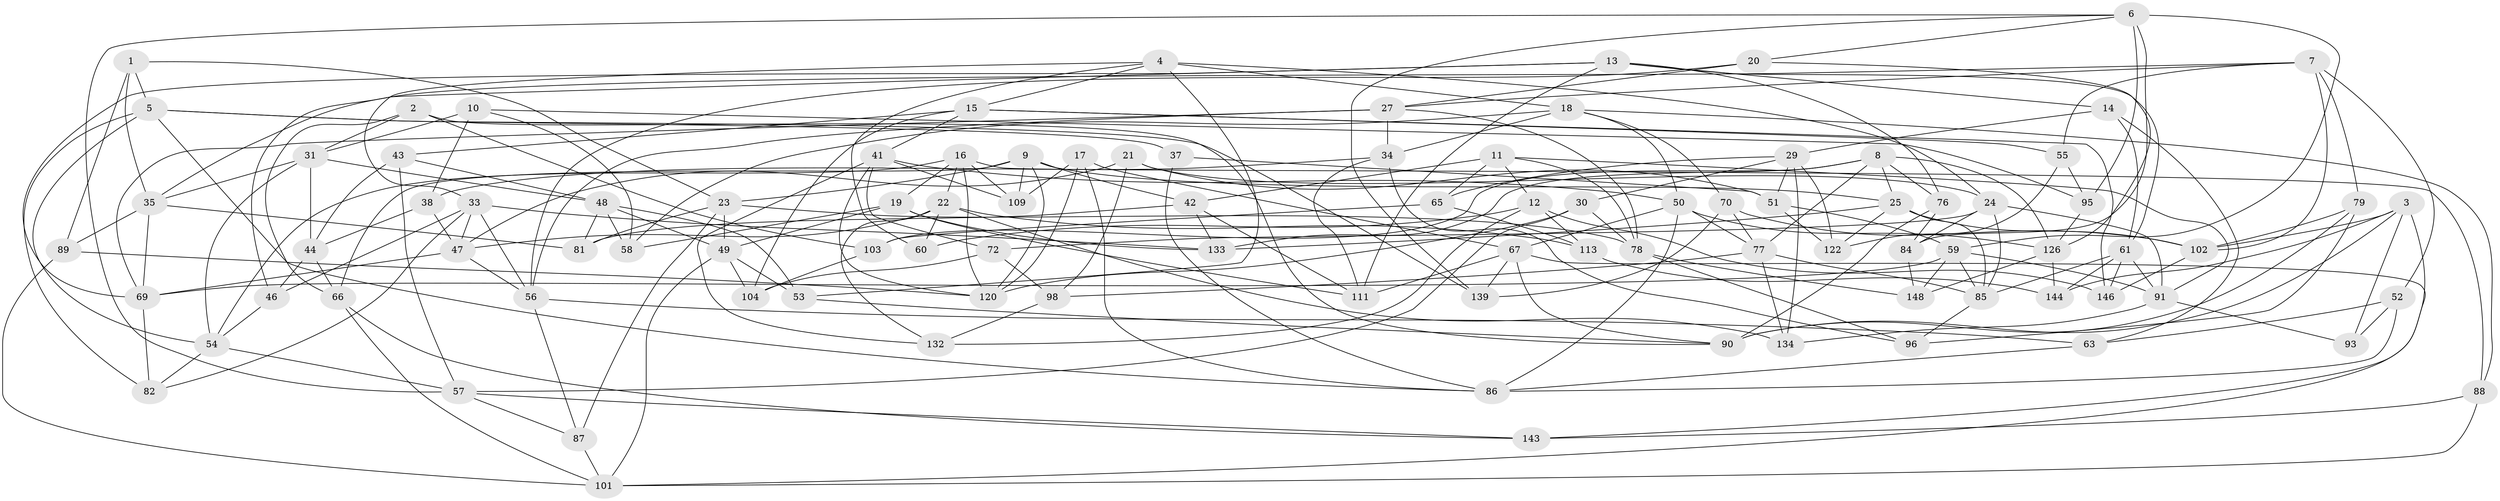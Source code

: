 // original degree distribution, {4: 1.0}
// Generated by graph-tools (version 1.1) at 2025/42/03/06/25 10:42:25]
// undirected, 97 vertices, 239 edges
graph export_dot {
graph [start="1"]
  node [color=gray90,style=filled];
  1;
  2;
  3 [super="+123"];
  4 [super="+32"];
  5 [super="+112"];
  6 [super="+26"];
  7 [super="+110"];
  8 [super="+128"];
  9 [super="+64"];
  10;
  11 [super="+130"];
  12 [super="+40"];
  13 [super="+135"];
  14;
  15 [super="+39"];
  16 [super="+28"];
  17;
  18 [super="+106"];
  19 [super="+97"];
  20;
  21;
  22 [super="+36"];
  23 [super="+68"];
  24 [super="+137"];
  25 [super="+127"];
  27 [super="+147"];
  29 [super="+99"];
  30;
  31 [super="+94"];
  33 [super="+121"];
  34 [super="+74"];
  35 [super="+92"];
  37;
  38;
  41 [super="+116"];
  42 [super="+45"];
  43;
  44 [super="+62"];
  46;
  47 [super="+75"];
  48 [super="+107"];
  49 [super="+129"];
  50 [super="+80"];
  51 [super="+131"];
  52;
  53;
  54 [super="+73"];
  55;
  56 [super="+100"];
  57 [super="+124"];
  58;
  59 [super="+141"];
  60;
  61 [super="+105"];
  63;
  65;
  66 [super="+83"];
  67 [super="+118"];
  69 [super="+71"];
  70;
  72;
  76;
  77 [super="+114"];
  78 [super="+140"];
  79;
  81;
  82;
  84;
  85 [super="+108"];
  86 [super="+117"];
  87;
  88;
  89;
  90 [super="+149"];
  91 [super="+115"];
  93;
  95;
  96;
  98;
  101 [super="+119"];
  102 [super="+125"];
  103;
  104;
  109;
  111 [super="+145"];
  113;
  120 [super="+136"];
  122;
  126 [super="+138"];
  132;
  133 [super="+142"];
  134;
  139;
  143;
  144;
  146;
  148;
  1 -- 23;
  1 -- 5;
  1 -- 89;
  1 -- 35;
  2 -- 103;
  2 -- 90;
  2 -- 31;
  2 -- 66;
  3 -- 93 [weight=2];
  3 -- 144;
  3 -- 102;
  3 -- 143;
  3 -- 90;
  4 -- 15;
  4 -- 33;
  4 -- 18;
  4 -- 24;
  4 -- 53;
  4 -- 60;
  5 -- 139;
  5 -- 86;
  5 -- 82;
  5 -- 37;
  5 -- 54;
  6 -- 20;
  6 -- 95;
  6 -- 57;
  6 -- 59;
  6 -- 139;
  6 -- 84;
  7 -- 79;
  7 -- 35;
  7 -- 102;
  7 -- 27;
  7 -- 52;
  7 -- 55;
  8 -- 103;
  8 -- 76;
  8 -- 126;
  8 -- 133;
  8 -- 77;
  8 -- 25;
  9 -- 109;
  9 -- 120;
  9 -- 23;
  9 -- 25;
  9 -- 42;
  9 -- 66;
  10 -- 38;
  10 -- 58;
  10 -- 95;
  10 -- 31;
  11 -- 65;
  11 -- 91;
  11 -- 78;
  11 -- 42 [weight=2];
  11 -- 12;
  12 -- 60 [weight=2];
  12 -- 146;
  12 -- 113;
  12 -- 132;
  13 -- 76;
  13 -- 14;
  13 -- 69;
  13 -- 61;
  13 -- 46;
  13 -- 111;
  14 -- 63;
  14 -- 29;
  14 -- 61;
  15 -- 55;
  15 -- 104;
  15 -- 146;
  15 -- 43;
  15 -- 41;
  16 -- 88;
  16 -- 54;
  16 -- 120;
  16 -- 109;
  16 -- 22;
  16 -- 19;
  17 -- 109;
  17 -- 120;
  17 -- 86;
  17 -- 67;
  18 -- 88;
  18 -- 58;
  18 -- 50;
  18 -- 70;
  18 -- 34;
  19 -- 58;
  19 -- 111;
  19 -- 133 [weight=2];
  19 -- 49;
  20 -- 56;
  20 -- 126;
  20 -- 27;
  21 -- 24;
  21 -- 98;
  21 -- 51;
  21 -- 47;
  22 -- 47;
  22 -- 113;
  22 -- 134;
  22 -- 132;
  22 -- 60;
  23 -- 78;
  23 -- 81;
  23 -- 49;
  23 -- 87;
  24 -- 85;
  24 -- 72;
  24 -- 91;
  24 -- 84;
  25 -- 133;
  25 -- 102;
  25 -- 122;
  25 -- 85;
  27 -- 56;
  27 -- 78;
  27 -- 69;
  27 -- 34;
  29 -- 122;
  29 -- 134;
  29 -- 65;
  29 -- 51;
  29 -- 30;
  30 -- 57;
  30 -- 78;
  30 -- 120;
  31 -- 44;
  31 -- 35;
  31 -- 48;
  31 -- 54;
  33 -- 46;
  33 -- 56;
  33 -- 82;
  33 -- 133;
  33 -- 47;
  34 -- 96;
  34 -- 38;
  34 -- 111 [weight=2];
  35 -- 81;
  35 -- 89;
  35 -- 69;
  37 -- 86;
  37 -- 51 [weight=2];
  38 -- 47;
  38 -- 44;
  41 -- 72;
  41 -- 109;
  41 -- 132;
  41 -- 120;
  41 -- 50;
  42 -- 111;
  42 -- 81;
  42 -- 133;
  43 -- 48;
  43 -- 57;
  43 -- 44;
  44 -- 46;
  44 -- 66 [weight=2];
  46 -- 54;
  47 -- 69;
  47 -- 56;
  48 -- 53;
  48 -- 49;
  48 -- 81;
  48 -- 58;
  49 -- 53;
  49 -- 104;
  49 -- 101;
  50 -- 86;
  50 -- 77;
  50 -- 126;
  50 -- 67;
  51 -- 122;
  51 -- 59;
  52 -- 63;
  52 -- 93;
  52 -- 86;
  53 -- 90;
  54 -- 57;
  54 -- 82;
  55 -- 95;
  55 -- 122;
  56 -- 63;
  56 -- 87;
  57 -- 143;
  57 -- 87;
  59 -- 85;
  59 -- 69;
  59 -- 91;
  59 -- 148;
  61 -- 144;
  61 -- 91;
  61 -- 146;
  61 -- 85;
  63 -- 86;
  65 -- 113;
  65 -- 103;
  66 -- 143;
  66 -- 101;
  67 -- 111;
  67 -- 139;
  67 -- 90;
  67 -- 101;
  69 -- 82;
  70 -- 77;
  70 -- 139;
  70 -- 102;
  72 -- 98;
  72 -- 104;
  76 -- 84;
  76 -- 90;
  77 -- 98;
  77 -- 85;
  77 -- 134;
  78 -- 148;
  78 -- 96;
  79 -- 96;
  79 -- 90;
  79 -- 102;
  84 -- 148;
  85 -- 96;
  87 -- 101;
  88 -- 101;
  88 -- 143;
  89 -- 101;
  89 -- 120;
  91 -- 134;
  91 -- 93;
  95 -- 126;
  98 -- 132;
  102 -- 146;
  103 -- 104;
  113 -- 144;
  126 -- 148;
  126 -- 144;
}
